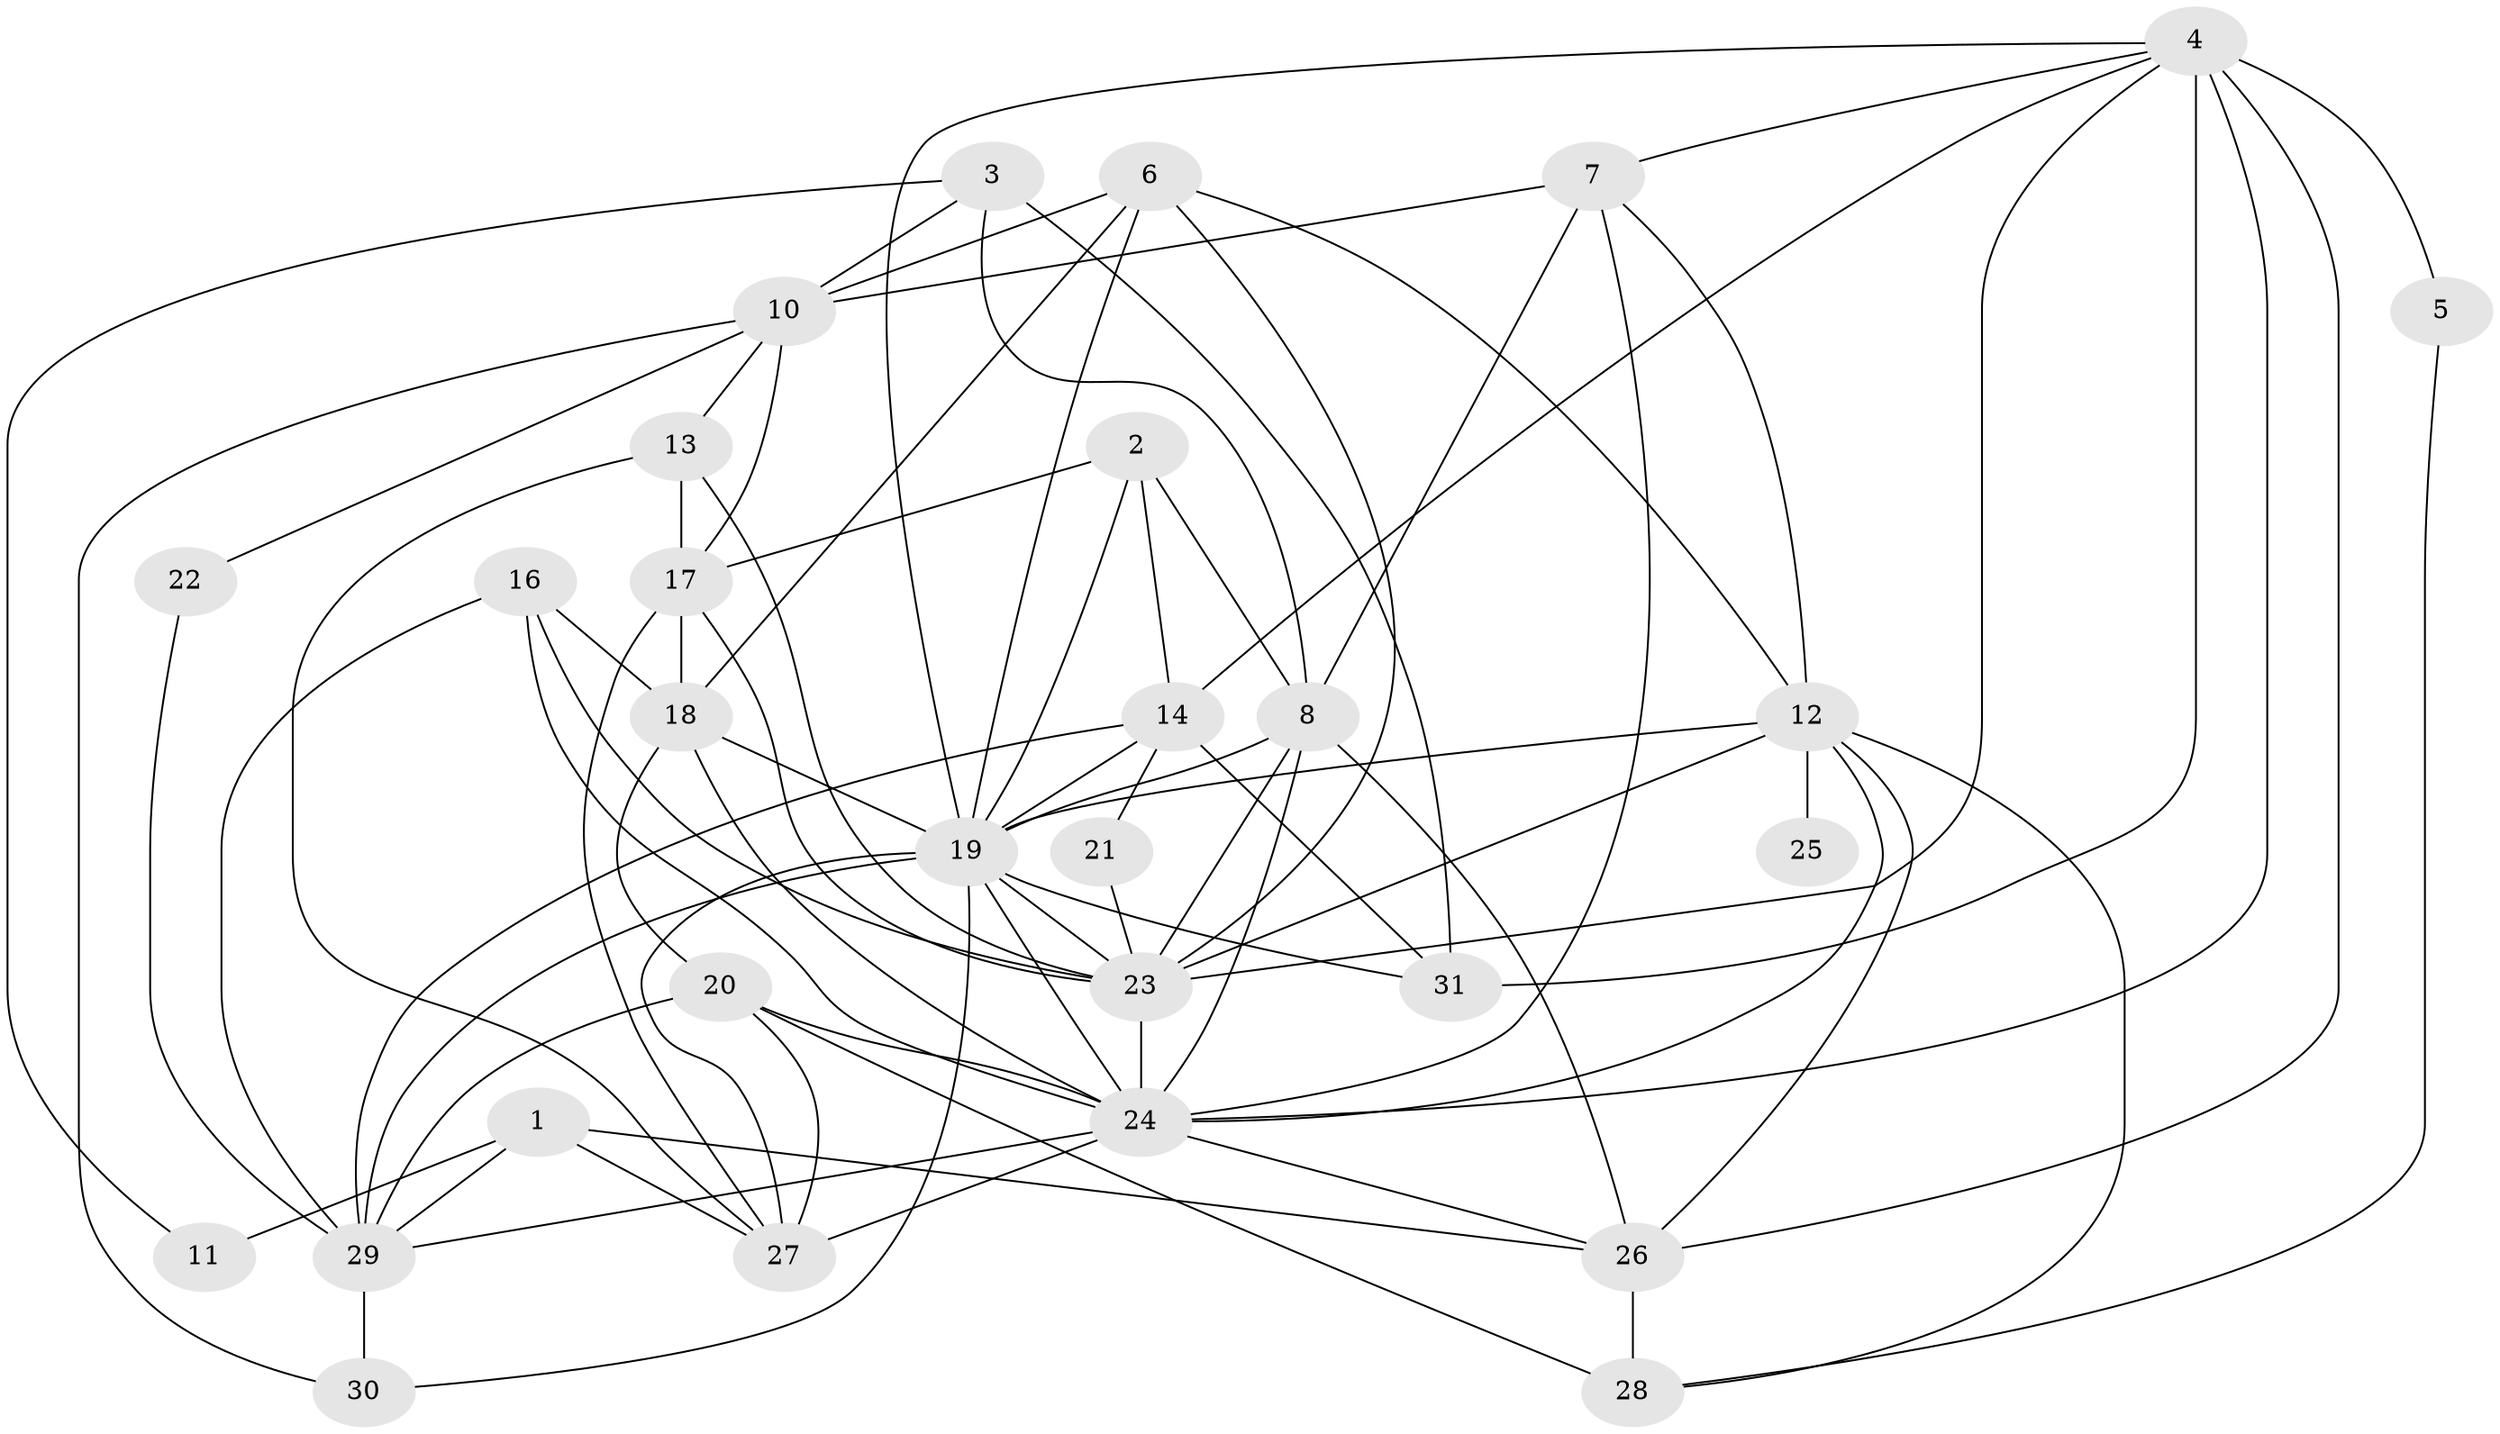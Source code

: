 // original degree distribution, {2: 0.22549019607843138, 3: 0.2647058823529412, 4: 0.08823529411764706, 1: 0.13725490196078433, 5: 0.14705882352941177, 6: 0.09803921568627451, 0: 0.0196078431372549, 7: 0.0196078431372549}
// Generated by graph-tools (version 1.1) at 2025/35/03/04/25 23:35:52]
// undirected, 29 vertices, 79 edges
graph export_dot {
  node [color=gray90,style=filled];
  1;
  2;
  3;
  4;
  5;
  6;
  7;
  8;
  10;
  11;
  12;
  13;
  14;
  16;
  17;
  18;
  19;
  20;
  21;
  22;
  23;
  24;
  25;
  26;
  27;
  28;
  29;
  30;
  31;
  1 -- 11 [weight=1.0];
  1 -- 26 [weight=1.0];
  1 -- 27 [weight=1.0];
  1 -- 29 [weight=1.0];
  2 -- 8 [weight=1.0];
  2 -- 14 [weight=1.0];
  2 -- 17 [weight=1.0];
  2 -- 19 [weight=1.0];
  3 -- 8 [weight=1.0];
  3 -- 10 [weight=1.0];
  3 -- 11 [weight=1.0];
  3 -- 31 [weight=1.0];
  4 -- 5 [weight=1.0];
  4 -- 7 [weight=1.0];
  4 -- 14 [weight=1.0];
  4 -- 19 [weight=1.0];
  4 -- 23 [weight=1.0];
  4 -- 24 [weight=1.0];
  4 -- 26 [weight=2.0];
  4 -- 31 [weight=1.0];
  5 -- 28 [weight=1.0];
  6 -- 10 [weight=1.0];
  6 -- 12 [weight=1.0];
  6 -- 18 [weight=2.0];
  6 -- 19 [weight=1.0];
  6 -- 23 [weight=1.0];
  7 -- 8 [weight=1.0];
  7 -- 10 [weight=1.0];
  7 -- 12 [weight=1.0];
  7 -- 24 [weight=1.0];
  8 -- 19 [weight=1.0];
  8 -- 23 [weight=1.0];
  8 -- 24 [weight=1.0];
  8 -- 26 [weight=1.0];
  10 -- 13 [weight=1.0];
  10 -- 17 [weight=1.0];
  10 -- 22 [weight=1.0];
  10 -- 30 [weight=1.0];
  12 -- 19 [weight=1.0];
  12 -- 23 [weight=1.0];
  12 -- 24 [weight=1.0];
  12 -- 25 [weight=1.0];
  12 -- 26 [weight=1.0];
  12 -- 28 [weight=1.0];
  13 -- 17 [weight=1.0];
  13 -- 23 [weight=1.0];
  13 -- 27 [weight=1.0];
  14 -- 19 [weight=1.0];
  14 -- 21 [weight=1.0];
  14 -- 29 [weight=1.0];
  14 -- 31 [weight=1.0];
  16 -- 18 [weight=1.0];
  16 -- 23 [weight=1.0];
  16 -- 24 [weight=1.0];
  16 -- 29 [weight=1.0];
  17 -- 18 [weight=1.0];
  17 -- 23 [weight=1.0];
  17 -- 27 [weight=1.0];
  18 -- 19 [weight=1.0];
  18 -- 20 [weight=3.0];
  18 -- 24 [weight=1.0];
  19 -- 23 [weight=1.0];
  19 -- 24 [weight=2.0];
  19 -- 27 [weight=2.0];
  19 -- 29 [weight=2.0];
  19 -- 30 [weight=1.0];
  19 -- 31 [weight=2.0];
  20 -- 24 [weight=1.0];
  20 -- 27 [weight=1.0];
  20 -- 28 [weight=2.0];
  20 -- 29 [weight=1.0];
  21 -- 23 [weight=2.0];
  22 -- 29 [weight=1.0];
  23 -- 24 [weight=2.0];
  24 -- 26 [weight=2.0];
  24 -- 27 [weight=1.0];
  24 -- 29 [weight=1.0];
  26 -- 28 [weight=1.0];
  29 -- 30 [weight=2.0];
}
